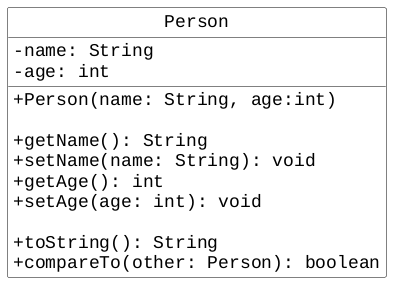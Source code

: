 @startuml
skinparam classbackgroundcolor #ffffff
skinparam classdiamondbackgroundcolor #ffffff
skinparam classdiamondbordercolor #000000
skinparam classbordercolor #000000
skinparam classfontsize 18
skinparam classfontname "Liberation Mono"
skinparam classattributefontsize 18
skinparam classattributefontname "Liberation Mono"
skinparam classAttributeIconSize 0
hide circle
class Person {
  
  - name: String
  - age: int
  
  + Person(name: String, age:int)
  
  + getName(): String
  + setName(name: String): void
    
  + getAge(): int
  + setAge(age: int): void
  
  + toString(): String
  + compareTo(other: Person): boolean
}
@enduml
